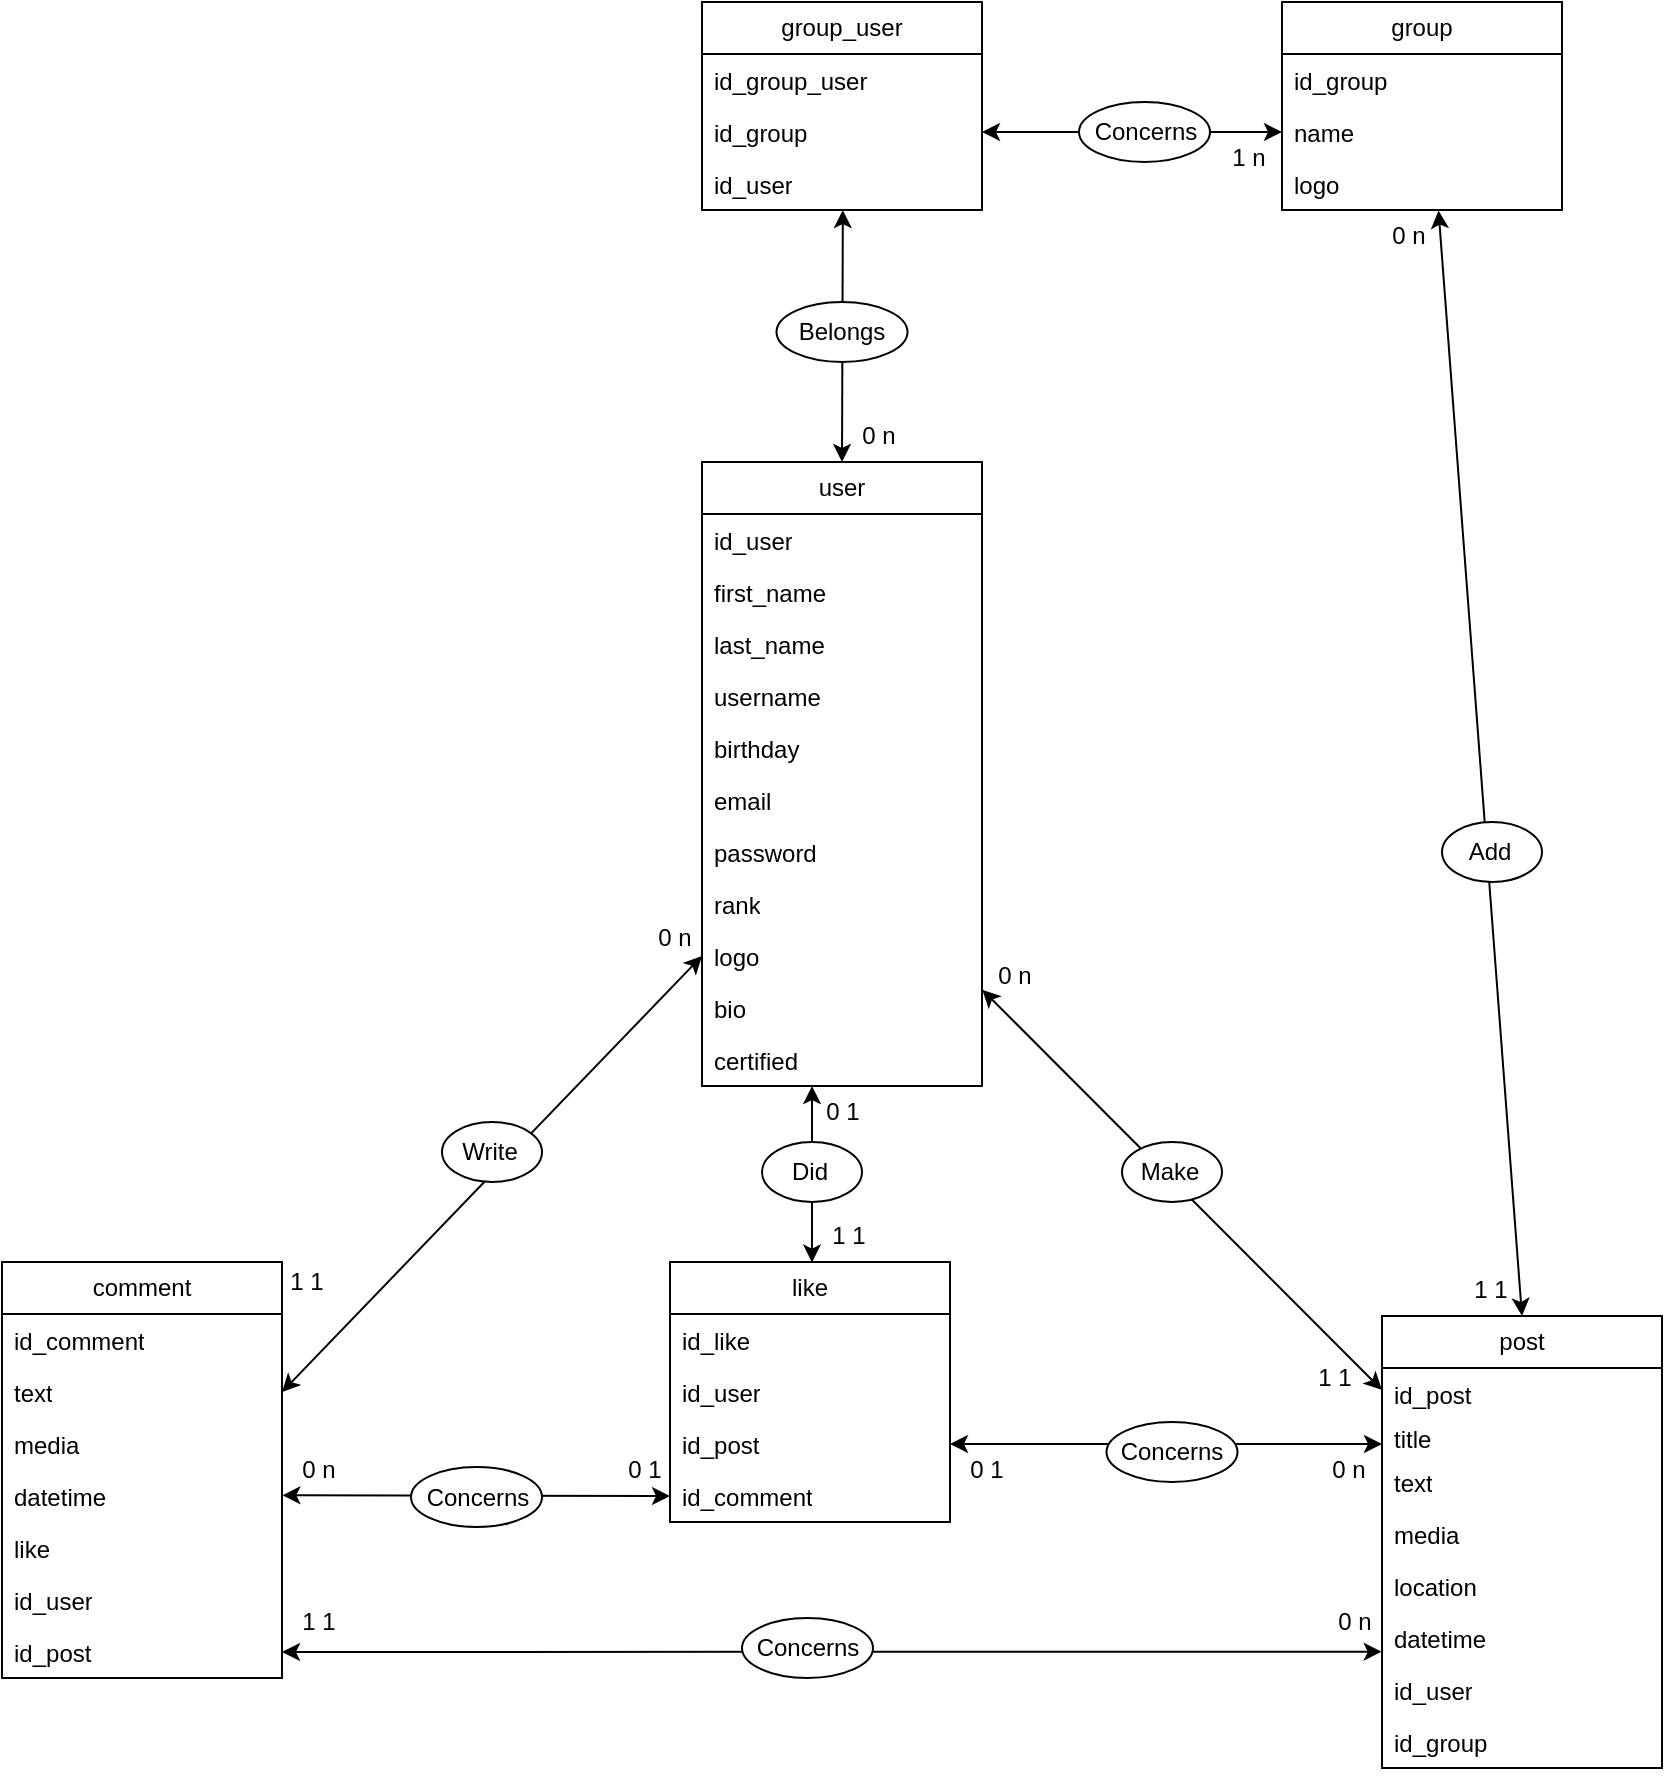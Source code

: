 <mxfile>
    <diagram name="Page-1" id="H_2WNFqOCSld2I7UvC_A">
        <mxGraphModel dx="1142" dy="1258" grid="0" gridSize="10" guides="1" tooltips="1" connect="1" arrows="1" fold="1" page="0" pageScale="1" pageWidth="827" pageHeight="1169" math="0" shadow="0">
            <root>
                <mxCell id="0"/>
                <mxCell id="1" parent="0"/>
                <mxCell id="QpEzQxb3V1t7QSlUMxlw-1" value="user" style="swimlane;fontStyle=0;childLayout=stackLayout;horizontal=1;startSize=26;fillColor=none;horizontalStack=0;resizeParent=1;resizeParentMax=0;resizeLast=0;collapsible=1;marginBottom=0;whiteSpace=wrap;html=1;" parent="1" vertex="1">
                    <mxGeometry x="360" y="200" width="140" height="312" as="geometry"/>
                </mxCell>
                <mxCell id="QpEzQxb3V1t7QSlUMxlw-29" value="id_user" style="text;strokeColor=none;fillColor=none;align=left;verticalAlign=top;spacingLeft=4;spacingRight=4;overflow=hidden;rotatable=0;points=[[0,0.5],[1,0.5]];portConstraint=eastwest;whiteSpace=wrap;html=1;" parent="QpEzQxb3V1t7QSlUMxlw-1" vertex="1">
                    <mxGeometry y="26" width="140" height="26" as="geometry"/>
                </mxCell>
                <mxCell id="QpEzQxb3V1t7QSlUMxlw-2" value="first_name" style="text;strokeColor=none;fillColor=none;align=left;verticalAlign=top;spacingLeft=4;spacingRight=4;overflow=hidden;rotatable=0;points=[[0,0.5],[1,0.5]];portConstraint=eastwest;whiteSpace=wrap;html=1;" parent="QpEzQxb3V1t7QSlUMxlw-1" vertex="1">
                    <mxGeometry y="52" width="140" height="26" as="geometry"/>
                </mxCell>
                <mxCell id="QpEzQxb3V1t7QSlUMxlw-3" value="last_name" style="text;strokeColor=none;fillColor=none;align=left;verticalAlign=top;spacingLeft=4;spacingRight=4;overflow=hidden;rotatable=0;points=[[0,0.5],[1,0.5]];portConstraint=eastwest;whiteSpace=wrap;html=1;" parent="QpEzQxb3V1t7QSlUMxlw-1" vertex="1">
                    <mxGeometry y="78" width="140" height="26" as="geometry"/>
                </mxCell>
                <mxCell id="QpEzQxb3V1t7QSlUMxlw-18" value="username" style="text;strokeColor=none;fillColor=none;align=left;verticalAlign=top;spacingLeft=4;spacingRight=4;overflow=hidden;rotatable=0;points=[[0,0.5],[1,0.5]];portConstraint=eastwest;whiteSpace=wrap;html=1;strokeWidth=1;" parent="QpEzQxb3V1t7QSlUMxlw-1" vertex="1">
                    <mxGeometry y="104" width="140" height="26" as="geometry"/>
                </mxCell>
                <mxCell id="QpEzQxb3V1t7QSlUMxlw-4" value="birthday" style="text;strokeColor=none;fillColor=none;align=left;verticalAlign=top;spacingLeft=4;spacingRight=4;overflow=hidden;rotatable=0;points=[[0,0.5],[1,0.5]];portConstraint=eastwest;whiteSpace=wrap;html=1;" parent="QpEzQxb3V1t7QSlUMxlw-1" vertex="1">
                    <mxGeometry y="130" width="140" height="26" as="geometry"/>
                </mxCell>
                <mxCell id="QpEzQxb3V1t7QSlUMxlw-13" value="email" style="text;strokeColor=none;fillColor=none;align=left;verticalAlign=top;spacingLeft=4;spacingRight=4;overflow=hidden;rotatable=0;points=[[0,0.5],[1,0.5]];portConstraint=eastwest;whiteSpace=wrap;html=1;" parent="QpEzQxb3V1t7QSlUMxlw-1" vertex="1">
                    <mxGeometry y="156" width="140" height="26" as="geometry"/>
                </mxCell>
                <mxCell id="QpEzQxb3V1t7QSlUMxlw-14" value="password" style="text;strokeColor=none;fillColor=none;align=left;verticalAlign=top;spacingLeft=4;spacingRight=4;overflow=hidden;rotatable=0;points=[[0,0.5],[1,0.5]];portConstraint=eastwest;whiteSpace=wrap;html=1;" parent="QpEzQxb3V1t7QSlUMxlw-1" vertex="1">
                    <mxGeometry y="182" width="140" height="26" as="geometry"/>
                </mxCell>
                <mxCell id="QpEzQxb3V1t7QSlUMxlw-15" value="rank" style="text;strokeColor=none;fillColor=none;align=left;verticalAlign=top;spacingLeft=4;spacingRight=4;overflow=hidden;rotatable=0;points=[[0,0.5],[1,0.5]];portConstraint=eastwest;whiteSpace=wrap;html=1;" parent="QpEzQxb3V1t7QSlUMxlw-1" vertex="1">
                    <mxGeometry y="208" width="140" height="26" as="geometry"/>
                </mxCell>
                <mxCell id="QpEzQxb3V1t7QSlUMxlw-52" value="logo" style="text;strokeColor=none;fillColor=none;align=left;verticalAlign=top;spacingLeft=4;spacingRight=4;overflow=hidden;rotatable=0;points=[[0,0.5],[1,0.5]];portConstraint=eastwest;whiteSpace=wrap;html=1;" parent="QpEzQxb3V1t7QSlUMxlw-1" vertex="1">
                    <mxGeometry y="234" width="140" height="26" as="geometry"/>
                </mxCell>
                <mxCell id="QpEzQxb3V1t7QSlUMxlw-53" value="bio" style="text;strokeColor=none;fillColor=none;align=left;verticalAlign=top;spacingLeft=4;spacingRight=4;overflow=hidden;rotatable=0;points=[[0,0.5],[1,0.5]];portConstraint=eastwest;whiteSpace=wrap;html=1;" parent="QpEzQxb3V1t7QSlUMxlw-1" vertex="1">
                    <mxGeometry y="260" width="140" height="26" as="geometry"/>
                </mxCell>
                <mxCell id="QpEzQxb3V1t7QSlUMxlw-55" value="certified" style="text;strokeColor=none;fillColor=none;align=left;verticalAlign=top;spacingLeft=4;spacingRight=4;overflow=hidden;rotatable=0;points=[[0,0.5],[1,0.5]];portConstraint=eastwest;whiteSpace=wrap;html=1;" parent="QpEzQxb3V1t7QSlUMxlw-1" vertex="1">
                    <mxGeometry y="286" width="140" height="26" as="geometry"/>
                </mxCell>
                <mxCell id="QpEzQxb3V1t7QSlUMxlw-5" value="post" style="swimlane;fontStyle=0;childLayout=stackLayout;horizontal=1;startSize=26;fillColor=none;horizontalStack=0;resizeParent=1;resizeParentMax=0;resizeLast=0;collapsible=1;marginBottom=0;whiteSpace=wrap;html=1;" parent="1" vertex="1">
                    <mxGeometry x="700" y="627" width="140" height="226" as="geometry"/>
                </mxCell>
                <mxCell id="QpEzQxb3V1t7QSlUMxlw-37" value="id_post" style="text;strokeColor=none;fillColor=none;align=left;verticalAlign=top;spacingLeft=4;spacingRight=4;overflow=hidden;rotatable=0;points=[[0,0.5],[1,0.5]];portConstraint=eastwest;whiteSpace=wrap;html=1;" parent="QpEzQxb3V1t7QSlUMxlw-5" vertex="1">
                    <mxGeometry y="26" width="140" height="22" as="geometry"/>
                </mxCell>
                <mxCell id="QpEzQxb3V1t7QSlUMxlw-6" value="title" style="text;strokeColor=none;fillColor=none;align=left;verticalAlign=top;spacingLeft=4;spacingRight=4;overflow=hidden;rotatable=0;points=[[0,0.5],[1,0.5]];portConstraint=eastwest;whiteSpace=wrap;html=1;" parent="QpEzQxb3V1t7QSlUMxlw-5" vertex="1">
                    <mxGeometry y="48" width="140" height="22" as="geometry"/>
                </mxCell>
                <mxCell id="QpEzQxb3V1t7QSlUMxlw-7" value="text" style="text;strokeColor=none;fillColor=none;align=left;verticalAlign=top;spacingLeft=4;spacingRight=4;overflow=hidden;rotatable=0;points=[[0,0.5],[1,0.5]];portConstraint=eastwest;whiteSpace=wrap;html=1;" parent="QpEzQxb3V1t7QSlUMxlw-5" vertex="1">
                    <mxGeometry y="70" width="140" height="26" as="geometry"/>
                </mxCell>
                <mxCell id="QpEzQxb3V1t7QSlUMxlw-8" value="media" style="text;strokeColor=none;fillColor=none;align=left;verticalAlign=top;spacingLeft=4;spacingRight=4;overflow=hidden;rotatable=0;points=[[0,0.5],[1,0.5]];portConstraint=eastwest;whiteSpace=wrap;html=1;" parent="QpEzQxb3V1t7QSlUMxlw-5" vertex="1">
                    <mxGeometry y="96" width="140" height="26" as="geometry"/>
                </mxCell>
                <mxCell id="QpEzQxb3V1t7QSlUMxlw-16" value="location" style="text;strokeColor=none;fillColor=none;align=left;verticalAlign=top;spacingLeft=4;spacingRight=4;overflow=hidden;rotatable=0;points=[[0,0.5],[1,0.5]];portConstraint=eastwest;whiteSpace=wrap;html=1;" parent="QpEzQxb3V1t7QSlUMxlw-5" vertex="1">
                    <mxGeometry y="122" width="140" height="26" as="geometry"/>
                </mxCell>
                <mxCell id="QpEzQxb3V1t7QSlUMxlw-38" value="datetime" style="text;strokeColor=none;fillColor=none;align=left;verticalAlign=top;spacingLeft=4;spacingRight=4;overflow=hidden;rotatable=0;points=[[0,0.5],[1,0.5]];portConstraint=eastwest;whiteSpace=wrap;html=1;" parent="QpEzQxb3V1t7QSlUMxlw-5" vertex="1">
                    <mxGeometry y="148" width="140" height="26" as="geometry"/>
                </mxCell>
                <mxCell id="QpEzQxb3V1t7QSlUMxlw-49" value="id_user" style="text;strokeColor=none;fillColor=none;align=left;verticalAlign=top;spacingLeft=4;spacingRight=4;overflow=hidden;rotatable=0;points=[[0,0.5],[1,0.5]];portConstraint=eastwest;whiteSpace=wrap;html=1;" parent="QpEzQxb3V1t7QSlUMxlw-5" vertex="1">
                    <mxGeometry y="174" width="140" height="26" as="geometry"/>
                </mxCell>
                <mxCell id="QpEzQxb3V1t7QSlUMxlw-56" value="id_group" style="text;strokeColor=none;fillColor=none;align=left;verticalAlign=top;spacingLeft=4;spacingRight=4;overflow=hidden;rotatable=0;points=[[0,0.5],[1,0.5]];portConstraint=eastwest;whiteSpace=wrap;html=1;" parent="QpEzQxb3V1t7QSlUMxlw-5" vertex="1">
                    <mxGeometry y="200" width="140" height="26" as="geometry"/>
                </mxCell>
                <mxCell id="QpEzQxb3V1t7QSlUMxlw-9" value="group" style="swimlane;fontStyle=0;childLayout=stackLayout;horizontal=1;startSize=26;fillColor=none;horizontalStack=0;resizeParent=1;resizeParentMax=0;resizeLast=0;collapsible=1;marginBottom=0;whiteSpace=wrap;html=1;" parent="1" vertex="1">
                    <mxGeometry x="650" y="-30" width="140" height="104" as="geometry"/>
                </mxCell>
                <mxCell id="QpEzQxb3V1t7QSlUMxlw-28" value="id_group" style="text;strokeColor=none;fillColor=none;align=left;verticalAlign=top;spacingLeft=4;spacingRight=4;overflow=hidden;rotatable=0;points=[[0,0.5],[1,0.5]];portConstraint=eastwest;whiteSpace=wrap;html=1;" parent="QpEzQxb3V1t7QSlUMxlw-9" vertex="1">
                    <mxGeometry y="26" width="140" height="26" as="geometry"/>
                </mxCell>
                <mxCell id="QpEzQxb3V1t7QSlUMxlw-10" value="name" style="text;strokeColor=none;fillColor=none;align=left;verticalAlign=top;spacingLeft=4;spacingRight=4;overflow=hidden;rotatable=0;points=[[0,0.5],[1,0.5]];portConstraint=eastwest;whiteSpace=wrap;html=1;" parent="QpEzQxb3V1t7QSlUMxlw-9" vertex="1">
                    <mxGeometry y="52" width="140" height="26" as="geometry"/>
                </mxCell>
                <mxCell id="QpEzQxb3V1t7QSlUMxlw-51" value="logo" style="text;strokeColor=none;fillColor=none;align=left;verticalAlign=top;spacingLeft=4;spacingRight=4;overflow=hidden;rotatable=0;points=[[0,0.5],[1,0.5]];portConstraint=eastwest;whiteSpace=wrap;html=1;" parent="QpEzQxb3V1t7QSlUMxlw-9" vertex="1">
                    <mxGeometry y="78" width="140" height="26" as="geometry"/>
                </mxCell>
                <mxCell id="QpEzQxb3V1t7QSlUMxlw-24" value="group_user" style="swimlane;fontStyle=0;childLayout=stackLayout;horizontal=1;startSize=26;fillColor=none;horizontalStack=0;resizeParent=1;resizeParentMax=0;resizeLast=0;collapsible=1;marginBottom=0;whiteSpace=wrap;html=1;" parent="1" vertex="1">
                    <mxGeometry x="360" y="-30" width="140" height="104" as="geometry"/>
                </mxCell>
                <mxCell id="QpEzQxb3V1t7QSlUMxlw-25" value="id_group_user" style="text;strokeColor=none;fillColor=none;align=left;verticalAlign=top;spacingLeft=4;spacingRight=4;overflow=hidden;rotatable=0;points=[[0,0.5],[1,0.5]];portConstraint=eastwest;whiteSpace=wrap;html=1;" parent="QpEzQxb3V1t7QSlUMxlw-24" vertex="1">
                    <mxGeometry y="26" width="140" height="26" as="geometry"/>
                </mxCell>
                <mxCell id="QpEzQxb3V1t7QSlUMxlw-26" value="id_group" style="text;strokeColor=none;fillColor=none;align=left;verticalAlign=top;spacingLeft=4;spacingRight=4;overflow=hidden;rotatable=0;points=[[0,0.5],[1,0.5]];portConstraint=eastwest;whiteSpace=wrap;html=1;" parent="QpEzQxb3V1t7QSlUMxlw-24" vertex="1">
                    <mxGeometry y="52" width="140" height="26" as="geometry"/>
                </mxCell>
                <mxCell id="QpEzQxb3V1t7QSlUMxlw-27" value="id_user" style="text;strokeColor=none;fillColor=none;align=left;verticalAlign=top;spacingLeft=4;spacingRight=4;overflow=hidden;rotatable=0;points=[[0,0.5],[1,0.5]];portConstraint=eastwest;whiteSpace=wrap;html=1;" parent="QpEzQxb3V1t7QSlUMxlw-24" vertex="1">
                    <mxGeometry y="78" width="140" height="26" as="geometry"/>
                </mxCell>
                <mxCell id="QpEzQxb3V1t7QSlUMxlw-30" value="comment" style="swimlane;fontStyle=0;childLayout=stackLayout;horizontal=1;startSize=26;fillColor=none;horizontalStack=0;resizeParent=1;resizeParentMax=0;resizeLast=0;collapsible=1;marginBottom=0;whiteSpace=wrap;html=1;" parent="1" vertex="1">
                    <mxGeometry x="10" y="600" width="140" height="208" as="geometry"/>
                </mxCell>
                <mxCell id="QpEzQxb3V1t7QSlUMxlw-31" value="id_comment" style="text;strokeColor=none;fillColor=none;align=left;verticalAlign=top;spacingLeft=4;spacingRight=4;overflow=hidden;rotatable=0;points=[[0,0.5],[1,0.5]];portConstraint=eastwest;whiteSpace=wrap;html=1;" parent="QpEzQxb3V1t7QSlUMxlw-30" vertex="1">
                    <mxGeometry y="26" width="140" height="26" as="geometry"/>
                </mxCell>
                <mxCell id="QpEzQxb3V1t7QSlUMxlw-35" value="text" style="text;strokeColor=none;fillColor=none;align=left;verticalAlign=top;spacingLeft=4;spacingRight=4;overflow=hidden;rotatable=0;points=[[0,0.5],[1,0.5]];portConstraint=eastwest;whiteSpace=wrap;html=1;" parent="QpEzQxb3V1t7QSlUMxlw-30" vertex="1">
                    <mxGeometry y="52" width="140" height="26" as="geometry"/>
                </mxCell>
                <mxCell id="QpEzQxb3V1t7QSlUMxlw-36" value="media" style="text;strokeColor=none;fillColor=none;align=left;verticalAlign=top;spacingLeft=4;spacingRight=4;overflow=hidden;rotatable=0;points=[[0,0.5],[1,0.5]];portConstraint=eastwest;whiteSpace=wrap;html=1;" parent="QpEzQxb3V1t7QSlUMxlw-30" vertex="1">
                    <mxGeometry y="78" width="140" height="26" as="geometry"/>
                </mxCell>
                <mxCell id="QpEzQxb3V1t7QSlUMxlw-39" value="datetime" style="text;strokeColor=none;fillColor=none;align=left;verticalAlign=top;spacingLeft=4;spacingRight=4;overflow=hidden;rotatable=0;points=[[0,0.5],[1,0.5]];portConstraint=eastwest;whiteSpace=wrap;html=1;" parent="QpEzQxb3V1t7QSlUMxlw-30" vertex="1">
                    <mxGeometry y="104" width="140" height="26" as="geometry"/>
                </mxCell>
                <mxCell id="QpEzQxb3V1t7QSlUMxlw-40" value="like" style="text;strokeColor=none;fillColor=none;align=left;verticalAlign=top;spacingLeft=4;spacingRight=4;overflow=hidden;rotatable=0;points=[[0,0.5],[1,0.5]];portConstraint=eastwest;whiteSpace=wrap;html=1;" parent="QpEzQxb3V1t7QSlUMxlw-30" vertex="1">
                    <mxGeometry y="130" width="140" height="26" as="geometry"/>
                </mxCell>
                <mxCell id="QpEzQxb3V1t7QSlUMxlw-32" value="id_user" style="text;strokeColor=none;fillColor=none;align=left;verticalAlign=top;spacingLeft=4;spacingRight=4;overflow=hidden;rotatable=0;points=[[0,0.5],[1,0.5]];portConstraint=eastwest;whiteSpace=wrap;html=1;" parent="QpEzQxb3V1t7QSlUMxlw-30" vertex="1">
                    <mxGeometry y="156" width="140" height="26" as="geometry"/>
                </mxCell>
                <mxCell id="QpEzQxb3V1t7QSlUMxlw-34" value="id_post" style="text;strokeColor=none;fillColor=none;align=left;verticalAlign=top;spacingLeft=4;spacingRight=4;overflow=hidden;rotatable=0;points=[[0,0.5],[1,0.5]];portConstraint=eastwest;whiteSpace=wrap;html=1;" parent="QpEzQxb3V1t7QSlUMxlw-30" vertex="1">
                    <mxGeometry y="182" width="140" height="26" as="geometry"/>
                </mxCell>
                <mxCell id="QpEzQxb3V1t7QSlUMxlw-42" value="like" style="swimlane;fontStyle=0;childLayout=stackLayout;horizontal=1;startSize=26;fillColor=none;horizontalStack=0;resizeParent=1;resizeParentMax=0;resizeLast=0;collapsible=1;marginBottom=0;whiteSpace=wrap;html=1;" parent="1" vertex="1">
                    <mxGeometry x="344" y="600" width="140" height="130" as="geometry"/>
                </mxCell>
                <mxCell id="QpEzQxb3V1t7QSlUMxlw-43" value="id_like" style="text;strokeColor=none;fillColor=none;align=left;verticalAlign=top;spacingLeft=4;spacingRight=4;overflow=hidden;rotatable=0;points=[[0,0.5],[1,0.5]];portConstraint=eastwest;whiteSpace=wrap;html=1;" parent="QpEzQxb3V1t7QSlUMxlw-42" vertex="1">
                    <mxGeometry y="26" width="140" height="26" as="geometry"/>
                </mxCell>
                <mxCell id="QpEzQxb3V1t7QSlUMxlw-44" value="id_user" style="text;strokeColor=none;fillColor=none;align=left;verticalAlign=top;spacingLeft=4;spacingRight=4;overflow=hidden;rotatable=0;points=[[0,0.5],[1,0.5]];portConstraint=eastwest;whiteSpace=wrap;html=1;" parent="QpEzQxb3V1t7QSlUMxlw-42" vertex="1">
                    <mxGeometry y="52" width="140" height="26" as="geometry"/>
                </mxCell>
                <mxCell id="QpEzQxb3V1t7QSlUMxlw-45" value="id_post" style="text;strokeColor=none;fillColor=none;align=left;verticalAlign=top;spacingLeft=4;spacingRight=4;overflow=hidden;rotatable=0;points=[[0,0.5],[1,0.5]];portConstraint=eastwest;whiteSpace=wrap;html=1;" parent="QpEzQxb3V1t7QSlUMxlw-42" vertex="1">
                    <mxGeometry y="78" width="140" height="26" as="geometry"/>
                </mxCell>
                <mxCell id="QpEzQxb3V1t7QSlUMxlw-46" value="id_comment" style="text;strokeColor=none;fillColor=none;align=left;verticalAlign=top;spacingLeft=4;spacingRight=4;overflow=hidden;rotatable=0;points=[[0,0.5],[1,0.5]];portConstraint=eastwest;whiteSpace=wrap;html=1;" parent="QpEzQxb3V1t7QSlUMxlw-42" vertex="1">
                    <mxGeometry y="104" width="140" height="26" as="geometry"/>
                </mxCell>
                <mxCell id="QpEzQxb3V1t7QSlUMxlw-58" value="" style="endArrow=classic;startArrow=classic;html=1;rounded=0;exitX=0.5;exitY=0;exitDx=0;exitDy=0;entryX=0.503;entryY=1.002;entryDx=0;entryDy=0;entryPerimeter=0;" parent="1" source="QpEzQxb3V1t7QSlUMxlw-1" target="QpEzQxb3V1t7QSlUMxlw-27" edge="1">
                    <mxGeometry width="50" height="50" relative="1" as="geometry">
                        <mxPoint x="390" y="320" as="sourcePoint"/>
                        <mxPoint x="440" y="270" as="targetPoint"/>
                    </mxGeometry>
                </mxCell>
                <mxCell id="QpEzQxb3V1t7QSlUMxlw-60" value="" style="endArrow=classic;startArrow=classic;html=1;rounded=0;exitX=1;exitY=0.5;exitDx=0;exitDy=0;entryX=0;entryY=0.5;entryDx=0;entryDy=0;" parent="1" source="QpEzQxb3V1t7QSlUMxlw-26" target="QpEzQxb3V1t7QSlUMxlw-10" edge="1">
                    <mxGeometry width="50" height="50" relative="1" as="geometry">
                        <mxPoint x="470" y="171" as="sourcePoint"/>
                        <mxPoint x="580" y="173" as="targetPoint"/>
                    </mxGeometry>
                </mxCell>
                <mxCell id="QpEzQxb3V1t7QSlUMxlw-61" value="" style="endArrow=classic;startArrow=classic;html=1;rounded=0;exitX=0.393;exitY=1;exitDx=0;exitDy=0;entryX=0.507;entryY=0.002;entryDx=0;entryDy=0;exitPerimeter=0;entryPerimeter=0;" parent="1" source="QpEzQxb3V1t7QSlUMxlw-55" target="QpEzQxb3V1t7QSlUMxlw-42" edge="1">
                    <mxGeometry width="50" height="50" relative="1" as="geometry">
                        <mxPoint x="220" y="300" as="sourcePoint"/>
                        <mxPoint x="350" y="300" as="targetPoint"/>
                    </mxGeometry>
                </mxCell>
                <mxCell id="QpEzQxb3V1t7QSlUMxlw-62" value="" style="endArrow=classic;startArrow=classic;html=1;rounded=0;exitX=0;exitY=0.5;exitDx=0;exitDy=0;entryX=1;entryY=0.5;entryDx=0;entryDy=0;" parent="1" source="QpEzQxb3V1t7QSlUMxlw-52" target="QpEzQxb3V1t7QSlUMxlw-35" edge="1">
                    <mxGeometry width="50" height="50" relative="1" as="geometry">
                        <mxPoint x="160" y="352" as="sourcePoint"/>
                        <mxPoint x="560" y="397" as="targetPoint"/>
                    </mxGeometry>
                </mxCell>
                <mxCell id="QpEzQxb3V1t7QSlUMxlw-63" value="" style="endArrow=classic;startArrow=classic;html=1;rounded=0;exitX=0;exitY=0.5;exitDx=0;exitDy=0;entryX=0.005;entryY=0.986;entryDx=0;entryDy=0;entryPerimeter=0;" parent="1" source="QpEzQxb3V1t7QSlUMxlw-46" target="F54-CDZINRNgWxf71zFC-37" edge="1">
                    <mxGeometry width="50" height="50" relative="1" as="geometry">
                        <mxPoint x="400" y="340" as="sourcePoint"/>
                        <mxPoint x="514" y="547" as="targetPoint"/>
                    </mxGeometry>
                </mxCell>
                <mxCell id="QpEzQxb3V1t7QSlUMxlw-64" value="" style="endArrow=classic;startArrow=classic;html=1;rounded=0;exitX=1;exitY=0.5;exitDx=0;exitDy=0;entryX=-0.001;entryY=0.763;entryDx=0;entryDy=0;entryPerimeter=0;" parent="1" source="QpEzQxb3V1t7QSlUMxlw-34" target="QpEzQxb3V1t7QSlUMxlw-38" edge="1">
                    <mxGeometry width="50" height="50" relative="1" as="geometry">
                        <mxPoint x="310" y="575.5" as="sourcePoint"/>
                        <mxPoint x="570" y="610.5" as="targetPoint"/>
                    </mxGeometry>
                </mxCell>
                <mxCell id="QpEzQxb3V1t7QSlUMxlw-65" value="" style="endArrow=classic;startArrow=classic;html=1;rounded=0;exitX=0.559;exitY=1.012;exitDx=0;exitDy=0;exitPerimeter=0;entryX=0.5;entryY=0;entryDx=0;entryDy=0;" parent="1" source="QpEzQxb3V1t7QSlUMxlw-51" target="QpEzQxb3V1t7QSlUMxlw-5" edge="1">
                    <mxGeometry width="50" height="50" relative="1" as="geometry">
                        <mxPoint x="830" y="426" as="sourcePoint"/>
                        <mxPoint x="710" y="697" as="targetPoint"/>
                    </mxGeometry>
                </mxCell>
                <mxCell id="QpEzQxb3V1t7QSlUMxlw-66" value="" style="endArrow=classic;startArrow=classic;html=1;rounded=0;exitX=1;exitY=0.5;exitDx=0;exitDy=0;entryX=0;entryY=0.727;entryDx=0;entryDy=0;entryPerimeter=0;" parent="1" source="QpEzQxb3V1t7QSlUMxlw-45" target="QpEzQxb3V1t7QSlUMxlw-6" edge="1">
                    <mxGeometry width="50" height="50" relative="1" as="geometry">
                        <mxPoint x="480" y="360" as="sourcePoint"/>
                        <mxPoint x="620" y="480" as="targetPoint"/>
                    </mxGeometry>
                </mxCell>
                <mxCell id="QpEzQxb3V1t7QSlUMxlw-67" value="" style="endArrow=classic;startArrow=classic;html=1;rounded=0;exitX=1.001;exitY=0.149;exitDx=0;exitDy=0;entryX=0;entryY=0.5;entryDx=0;entryDy=0;exitPerimeter=0;" parent="1" source="QpEzQxb3V1t7QSlUMxlw-53" target="QpEzQxb3V1t7QSlUMxlw-37" edge="1">
                    <mxGeometry width="50" height="50" relative="1" as="geometry">
                        <mxPoint x="610" y="410" as="sourcePoint"/>
                        <mxPoint x="490" y="681" as="targetPoint"/>
                    </mxGeometry>
                </mxCell>
                <mxCell id="F54-CDZINRNgWxf71zFC-5" value="" style="ellipse;whiteSpace=wrap;html=1;" parent="1" vertex="1">
                    <mxGeometry x="390" y="540" width="50" height="30" as="geometry"/>
                </mxCell>
                <mxCell id="F54-CDZINRNgWxf71zFC-7" value="Did" style="text;html=1;align=center;verticalAlign=middle;whiteSpace=wrap;rounded=0;" parent="1" vertex="1">
                    <mxGeometry x="394" y="547.5" width="40" height="15" as="geometry"/>
                </mxCell>
                <mxCell id="F54-CDZINRNgWxf71zFC-8" value="" style="ellipse;whiteSpace=wrap;html=1;" parent="1" vertex="1">
                    <mxGeometry x="570" y="540" width="50" height="30" as="geometry"/>
                </mxCell>
                <mxCell id="F54-CDZINRNgWxf71zFC-9" value="Make" style="text;html=1;align=center;verticalAlign=middle;whiteSpace=wrap;rounded=0;" parent="1" vertex="1">
                    <mxGeometry x="574" y="547.5" width="40" height="15" as="geometry"/>
                </mxCell>
                <mxCell id="F54-CDZINRNgWxf71zFC-10" value="" style="ellipse;whiteSpace=wrap;html=1;" parent="1" vertex="1">
                    <mxGeometry x="730" y="380" width="50" height="30" as="geometry"/>
                </mxCell>
                <mxCell id="F54-CDZINRNgWxf71zFC-11" value="Add" style="text;html=1;align=center;verticalAlign=middle;whiteSpace=wrap;rounded=0;" parent="1" vertex="1">
                    <mxGeometry x="734" y="387.5" width="40" height="15" as="geometry"/>
                </mxCell>
                <mxCell id="F54-CDZINRNgWxf71zFC-12" value="" style="ellipse;whiteSpace=wrap;html=1;" parent="1" vertex="1">
                    <mxGeometry x="230" y="530" width="50" height="30" as="geometry"/>
                </mxCell>
                <mxCell id="F54-CDZINRNgWxf71zFC-13" value="Write" style="text;html=1;align=center;verticalAlign=middle;whiteSpace=wrap;rounded=0;" parent="1" vertex="1">
                    <mxGeometry x="234" y="537.5" width="40" height="15" as="geometry"/>
                </mxCell>
                <mxCell id="F54-CDZINRNgWxf71zFC-18" value="" style="ellipse;whiteSpace=wrap;html=1;" parent="1" vertex="1">
                    <mxGeometry x="380" y="778" width="65.5" height="30" as="geometry"/>
                </mxCell>
                <mxCell id="F54-CDZINRNgWxf71zFC-19" value="Concerns" style="text;html=1;align=center;verticalAlign=middle;whiteSpace=wrap;rounded=0;" parent="1" vertex="1">
                    <mxGeometry x="393" y="785.5" width="40" height="15" as="geometry"/>
                </mxCell>
                <mxCell id="F54-CDZINRNgWxf71zFC-22" value="" style="ellipse;whiteSpace=wrap;html=1;" parent="1" vertex="1">
                    <mxGeometry x="214.5" y="702.5" width="65.5" height="30" as="geometry"/>
                </mxCell>
                <mxCell id="F54-CDZINRNgWxf71zFC-23" value="Concerns" style="text;html=1;align=center;verticalAlign=middle;whiteSpace=wrap;rounded=0;" parent="1" vertex="1">
                    <mxGeometry x="227.5" y="710" width="40" height="15" as="geometry"/>
                </mxCell>
                <mxCell id="F54-CDZINRNgWxf71zFC-24" value="" style="ellipse;whiteSpace=wrap;html=1;" parent="1" vertex="1">
                    <mxGeometry x="562.25" y="680" width="65.5" height="30" as="geometry"/>
                </mxCell>
                <mxCell id="F54-CDZINRNgWxf71zFC-25" value="Concerns" style="text;html=1;align=center;verticalAlign=middle;whiteSpace=wrap;rounded=0;" parent="1" vertex="1">
                    <mxGeometry x="575.25" y="687.5" width="40" height="15" as="geometry"/>
                </mxCell>
                <mxCell id="F54-CDZINRNgWxf71zFC-26" value="" style="ellipse;whiteSpace=wrap;html=1;" parent="1" vertex="1">
                    <mxGeometry x="397.25" y="120" width="65.5" height="30" as="geometry"/>
                </mxCell>
                <mxCell id="F54-CDZINRNgWxf71zFC-27" value="Belongs" style="text;html=1;align=center;verticalAlign=middle;whiteSpace=wrap;rounded=0;" parent="1" vertex="1">
                    <mxGeometry x="410.25" y="127.5" width="40" height="15" as="geometry"/>
                </mxCell>
                <mxCell id="F54-CDZINRNgWxf71zFC-28" value="" style="ellipse;whiteSpace=wrap;html=1;" parent="1" vertex="1">
                    <mxGeometry x="548.5" y="20" width="65.5" height="30" as="geometry"/>
                </mxCell>
                <mxCell id="F54-CDZINRNgWxf71zFC-29" value="Concerns" style="text;html=1;align=center;verticalAlign=middle;whiteSpace=wrap;rounded=0;" parent="1" vertex="1">
                    <mxGeometry x="561.5" y="27.5" width="40" height="15" as="geometry"/>
                </mxCell>
                <mxCell id="F54-CDZINRNgWxf71zFC-30" value="0 n" style="text;html=1;align=center;verticalAlign=middle;resizable=0;points=[];autosize=1;strokeColor=none;fillColor=none;" parent="1" vertex="1">
                    <mxGeometry x="430" y="174" width="35" height="26" as="geometry"/>
                </mxCell>
                <mxCell id="F54-CDZINRNgWxf71zFC-31" value="1 n" style="text;html=1;align=center;verticalAlign=middle;resizable=0;points=[];autosize=1;strokeColor=none;fillColor=none;" parent="1" vertex="1">
                    <mxGeometry x="615.25" y="35" width="35" height="26" as="geometry"/>
                </mxCell>
                <mxCell id="F54-CDZINRNgWxf71zFC-32" value="0 n" style="text;html=1;align=center;verticalAlign=middle;resizable=0;points=[];autosize=1;strokeColor=none;fillColor=none;" parent="1" vertex="1">
                    <mxGeometry x="695" y="74" width="35" height="26" as="geometry"/>
                </mxCell>
                <mxCell id="F54-CDZINRNgWxf71zFC-33" value="1 1" style="text;html=1;align=center;verticalAlign=middle;resizable=0;points=[];autosize=1;strokeColor=none;fillColor=none;" parent="1" vertex="1">
                    <mxGeometry x="736.5" y="601" width="35" height="26" as="geometry"/>
                </mxCell>
                <mxCell id="F54-CDZINRNgWxf71zFC-34" value="0 1" style="text;html=1;align=center;verticalAlign=middle;resizable=0;points=[];autosize=1;strokeColor=none;fillColor=none;" parent="1" vertex="1">
                    <mxGeometry x="484" y="691" width="35" height="26" as="geometry"/>
                </mxCell>
                <mxCell id="F54-CDZINRNgWxf71zFC-35" value="0 1" style="text;html=1;align=center;verticalAlign=middle;resizable=0;points=[];autosize=1;strokeColor=none;fillColor=none;" parent="1" vertex="1">
                    <mxGeometry x="313" y="691" width="35" height="26" as="geometry"/>
                </mxCell>
                <mxCell id="F54-CDZINRNgWxf71zFC-36" value="0 n" style="text;html=1;align=center;verticalAlign=middle;resizable=0;points=[];autosize=1;strokeColor=none;fillColor=none;" parent="1" vertex="1">
                    <mxGeometry x="665" y="691" width="35" height="26" as="geometry"/>
                </mxCell>
                <mxCell id="F54-CDZINRNgWxf71zFC-37" value="0 n" style="text;html=1;align=center;verticalAlign=middle;resizable=0;points=[];autosize=1;strokeColor=none;fillColor=none;" parent="1" vertex="1">
                    <mxGeometry x="150" y="691" width="35" height="26" as="geometry"/>
                </mxCell>
                <mxCell id="F54-CDZINRNgWxf71zFC-40" value="0 n" style="text;html=1;align=center;verticalAlign=middle;resizable=0;points=[];autosize=1;strokeColor=none;fillColor=none;" parent="1" vertex="1">
                    <mxGeometry x="498" y="444" width="35" height="26" as="geometry"/>
                </mxCell>
                <mxCell id="F54-CDZINRNgWxf71zFC-41" value="1 1" style="text;html=1;align=center;verticalAlign=middle;resizable=0;points=[];autosize=1;strokeColor=none;fillColor=none;" parent="1" vertex="1">
                    <mxGeometry x="658" y="645" width="35" height="26" as="geometry"/>
                </mxCell>
                <mxCell id="F54-CDZINRNgWxf71zFC-42" value="1 1" style="text;html=1;align=center;verticalAlign=middle;resizable=0;points=[];autosize=1;strokeColor=none;fillColor=none;" parent="1" vertex="1">
                    <mxGeometry x="150" y="767" width="35" height="26" as="geometry"/>
                </mxCell>
                <mxCell id="F54-CDZINRNgWxf71zFC-43" value="0 n" style="text;html=1;align=center;verticalAlign=middle;resizable=0;points=[];autosize=1;strokeColor=none;fillColor=none;" parent="1" vertex="1">
                    <mxGeometry x="668" y="767" width="35" height="26" as="geometry"/>
                </mxCell>
                <mxCell id="F54-CDZINRNgWxf71zFC-44" value="0 n" style="text;html=1;align=center;verticalAlign=middle;resizable=0;points=[];autosize=1;strokeColor=none;fillColor=none;" parent="1" vertex="1">
                    <mxGeometry x="328" y="425" width="35" height="26" as="geometry"/>
                </mxCell>
                <mxCell id="F54-CDZINRNgWxf71zFC-45" value="1 1" style="text;html=1;align=center;verticalAlign=middle;resizable=0;points=[];autosize=1;strokeColor=none;fillColor=none;" parent="1" vertex="1">
                    <mxGeometry x="144" y="597" width="35" height="26" as="geometry"/>
                </mxCell>
                <mxCell id="F54-CDZINRNgWxf71zFC-46" value="0 1" style="text;html=1;align=center;verticalAlign=middle;resizable=0;points=[];autosize=1;strokeColor=none;fillColor=none;" parent="1" vertex="1">
                    <mxGeometry x="412.75" y="511.5" width="35" height="26" as="geometry"/>
                </mxCell>
                <mxCell id="F54-CDZINRNgWxf71zFC-47" value="1 1" style="text;html=1;align=center;verticalAlign=middle;resizable=0;points=[];autosize=1;strokeColor=none;fillColor=none;" parent="1" vertex="1">
                    <mxGeometry x="415.25" y="574" width="35" height="26" as="geometry"/>
                </mxCell>
            </root>
        </mxGraphModel>
    </diagram>
</mxfile>